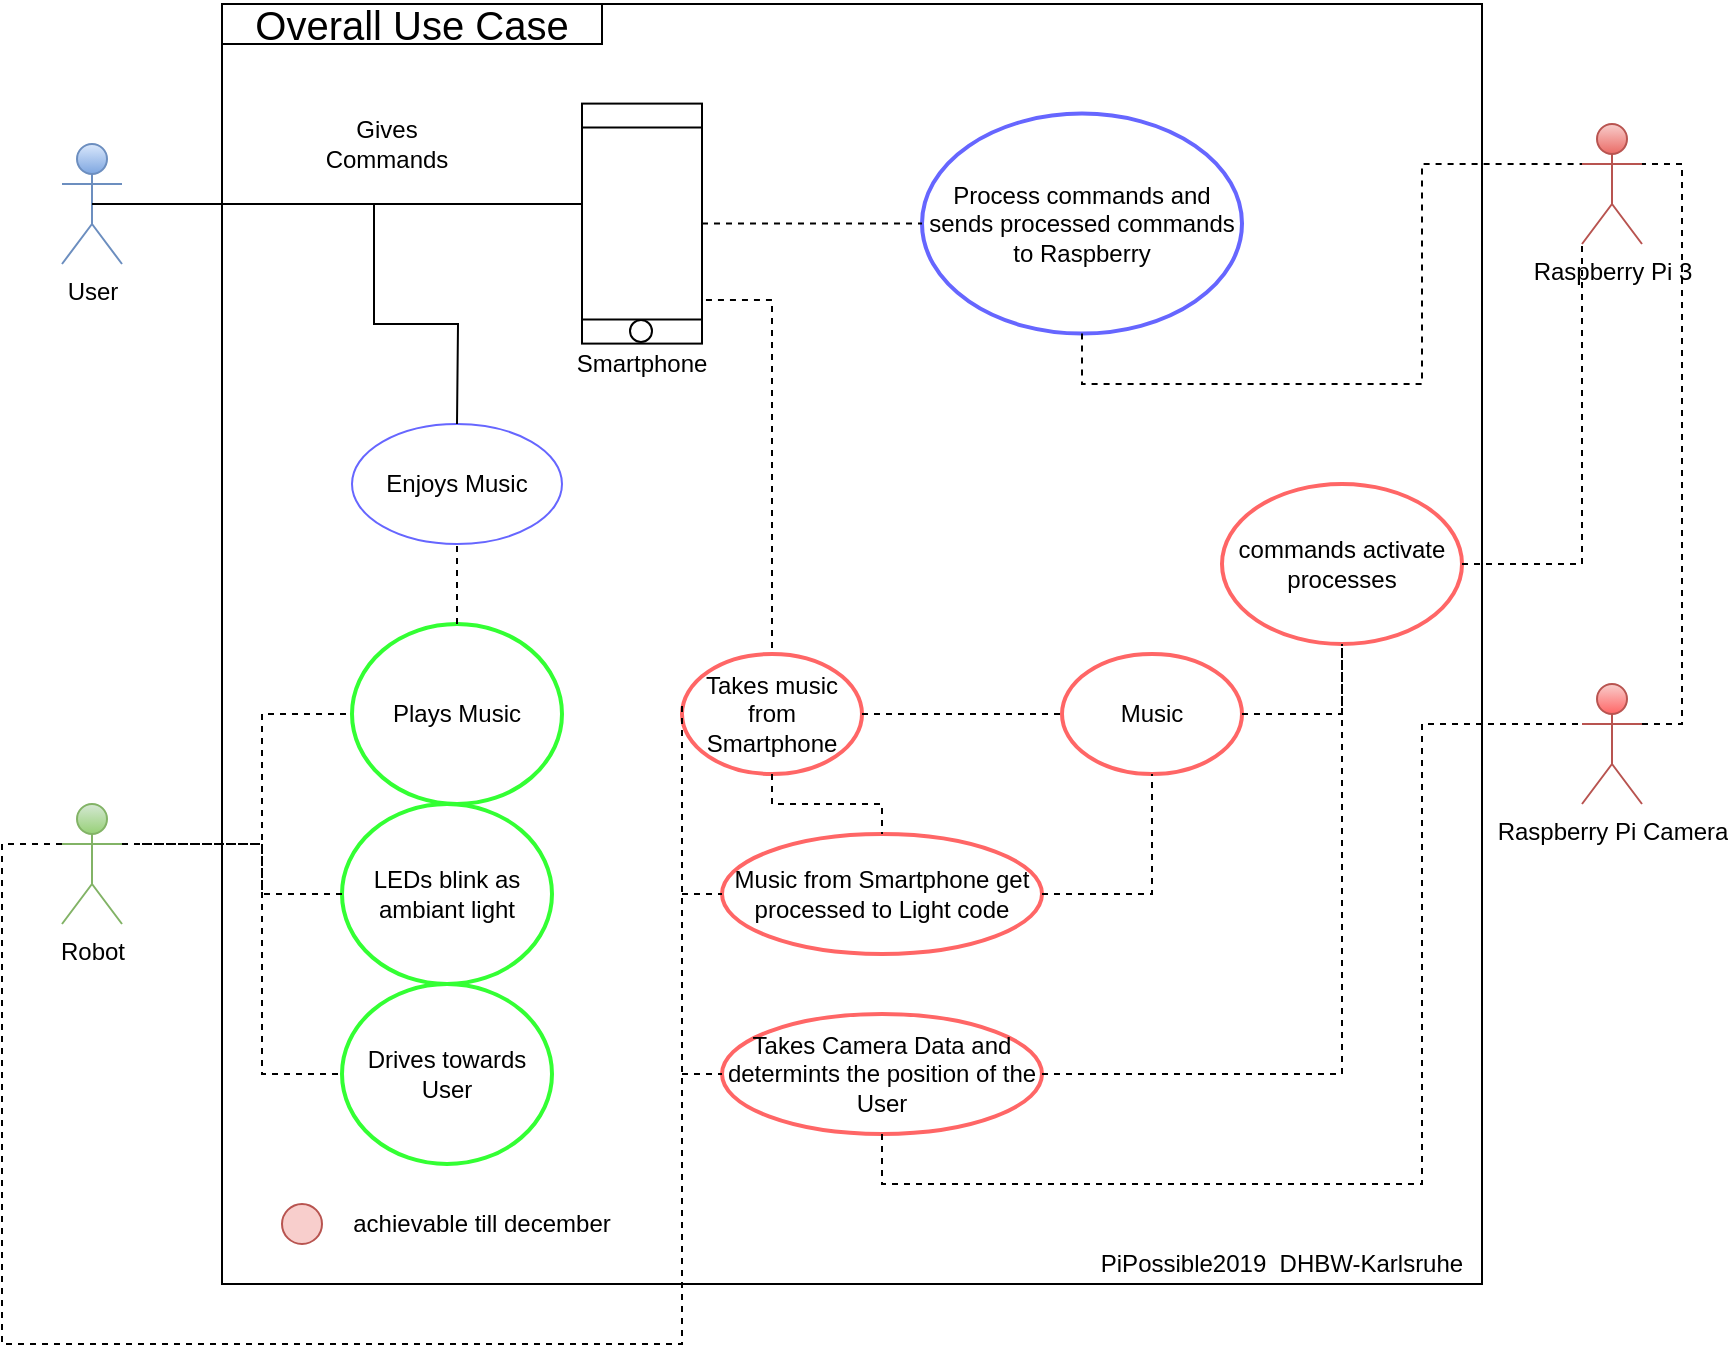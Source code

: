 <mxfile version="13.3.5" type="github">
  <diagram id="sEILYJX3dbO1V5t82YOn" name="Page-1">
    <mxGraphModel dx="2062" dy="1158" grid="1" gridSize="10" guides="1" tooltips="1" connect="1" arrows="1" fold="1" page="1" pageScale="1" pageWidth="827" pageHeight="1169" math="0" shadow="0">
      <root>
        <mxCell id="0" />
        <mxCell id="1" parent="0" />
        <mxCell id="4KHAkhtwJCvOGNMEtZGW-3" value="" style="rounded=0;whiteSpace=wrap;html=1;fontFamily=Helvetica;" parent="1" vertex="1">
          <mxGeometry x="120" y="40" width="630" height="640" as="geometry" />
        </mxCell>
        <mxCell id="4KHAkhtwJCvOGNMEtZGW-4" value="&lt;font style=&quot;font-size: 20px&quot;&gt;Overall Use Case&lt;/font&gt;" style="text;html=1;strokeColor=#000000;fillColor=none;align=center;verticalAlign=middle;whiteSpace=wrap;rounded=0;fontStyle=0;strokeWidth=1;" parent="1" vertex="1">
          <mxGeometry x="120" y="40" width="190" height="20" as="geometry" />
        </mxCell>
        <mxCell id="4KHAkhtwJCvOGNMEtZGW-5" value="PiPossible2019&amp;nbsp; DHBW-Karlsruhe" style="text;html=1;strokeColor=none;fillColor=none;align=center;verticalAlign=middle;whiteSpace=wrap;rounded=0;" parent="1" vertex="1">
          <mxGeometry x="550" y="660" width="200" height="20" as="geometry" />
        </mxCell>
        <object label="User&lt;br&gt;" id="4KHAkhtwJCvOGNMEtZGW-2">
          <mxCell style="shape=umlActor;verticalLabelPosition=bottom;labelBackgroundColor=#ffffff;verticalAlign=top;html=1;gradientColor=#7ea6e0;fillColor=#dae8fc;strokeColor=#6c8ebf;" parent="1" vertex="1">
            <mxGeometry x="40" y="110" width="30" height="60" as="geometry" />
          </mxCell>
        </object>
        <mxCell id="4KHAkhtwJCvOGNMEtZGW-9" value="" style="shape=process;whiteSpace=wrap;html=1;backgroundOutline=1;strokeWidth=1;fontFamily=Helvetica;direction=south;" parent="1" vertex="1">
          <mxGeometry x="300" y="89.8" width="60" height="120" as="geometry" />
        </mxCell>
        <mxCell id="4KHAkhtwJCvOGNMEtZGW-10" value="Smartphone" style="text;html=1;strokeColor=none;fillColor=none;align=center;verticalAlign=middle;whiteSpace=wrap;rounded=0;fontFamily=Helvetica;" parent="1" vertex="1">
          <mxGeometry x="310" y="210" width="40" height="20" as="geometry" />
        </mxCell>
        <mxCell id="4KHAkhtwJCvOGNMEtZGW-15" value="Gives Commands" style="text;html=1;strokeColor=none;fillColor=none;align=center;verticalAlign=middle;whiteSpace=wrap;rounded=0;fontFamily=Helvetica;rotation=0;" parent="1" vertex="1">
          <mxGeometry x="170" y="100" width="65" height="20" as="geometry" />
        </mxCell>
        <mxCell id="4KHAkhtwJCvOGNMEtZGW-18" value="Enjoys Music" style="ellipse;whiteSpace=wrap;html=1;strokeWidth=1;fontFamily=Helvetica;fillColor=#FFFFFF;strokeColor=#6666FF;" parent="1" vertex="1">
          <mxGeometry x="185" y="250" width="105" height="60" as="geometry" />
        </mxCell>
        <mxCell id="4KHAkhtwJCvOGNMEtZGW-20" value="Plays Music" style="ellipse;whiteSpace=wrap;html=1;strokeWidth=2;fontFamily=Helvetica;strokeColor=#33FF33;" parent="1" vertex="1">
          <mxGeometry x="185" y="350" width="105" height="90" as="geometry" />
        </mxCell>
        <mxCell id="4KHAkhtwJCvOGNMEtZGW-21" value="Robot" style="shape=umlActor;verticalLabelPosition=bottom;labelBackgroundColor=#ffffff;verticalAlign=top;html=1;outlineConnect=0;strokeColor=#82b366;strokeWidth=1;fontFamily=Helvetica;gradientColor=#97d077;fillColor=#d5e8d4;" parent="1" vertex="1">
          <mxGeometry x="40" y="440" width="30" height="60" as="geometry" />
        </mxCell>
        <mxCell id="4KHAkhtwJCvOGNMEtZGW-23" value="Drives towards User" style="ellipse;whiteSpace=wrap;html=1;strokeWidth=2;fontFamily=Helvetica;strokeColor=#33FF33;" parent="1" vertex="1">
          <mxGeometry x="180" y="530" width="105" height="90" as="geometry" />
        </mxCell>
        <mxCell id="4KHAkhtwJCvOGNMEtZGW-24" value="LEDs blink as ambiant light" style="ellipse;whiteSpace=wrap;html=1;strokeWidth=2;fontFamily=Helvetica;strokeColor=#33FF33;" parent="1" vertex="1">
          <mxGeometry x="180" y="440" width="105" height="90" as="geometry" />
        </mxCell>
        <mxCell id="4KHAkhtwJCvOGNMEtZGW-25" value="Process commands and sends processed commands to Raspberry" style="ellipse;whiteSpace=wrap;html=1;strokeWidth=2;fontFamily=Helvetica;strokeColor=#6666FF;" parent="1" vertex="1">
          <mxGeometry x="470" y="94.8" width="160" height="110" as="geometry" />
        </mxCell>
        <mxCell id="4KHAkhtwJCvOGNMEtZGW-26" value="Raspberry Pi 3&lt;br&gt;" style="shape=umlActor;verticalLabelPosition=bottom;labelBackgroundColor=#ffffff;verticalAlign=top;html=1;outlineConnect=0;strokeColor=#b85450;strokeWidth=1;fontFamily=Helvetica;gradientColor=#ea6b66;fillColor=#f8cecc;" parent="1" vertex="1">
          <mxGeometry x="800" y="100" width="30" height="60" as="geometry" />
        </mxCell>
        <mxCell id="4KHAkhtwJCvOGNMEtZGW-38" value="" style="ellipse;whiteSpace=wrap;html=1;aspect=fixed;strokeColor=#000000;strokeWidth=1;fontFamily=Helvetica;" parent="1" vertex="1">
          <mxGeometry x="324" y="198" width="11" height="11" as="geometry" />
        </mxCell>
        <mxCell id="56sXVx-GKUsqskNJvJ8G-1" value="" style="ellipse;whiteSpace=wrap;html=1;aspect=fixed;fillColor=#f8cecc;strokeColor=#b85450;" parent="1" vertex="1">
          <mxGeometry x="150" y="640" width="20" height="20" as="geometry" />
        </mxCell>
        <mxCell id="56sXVx-GKUsqskNJvJ8G-2" value="achievable till december" style="text;html=1;strokeColor=none;fillColor=none;align=center;verticalAlign=middle;whiteSpace=wrap;rounded=0;" parent="1" vertex="1">
          <mxGeometry x="180" y="640" width="140" height="20" as="geometry" />
        </mxCell>
        <mxCell id="wskfxbOn4kLV55rmMFei-5" value="Music" style="ellipse;whiteSpace=wrap;html=1;strokeWidth=2;strokeColor=#FF6666;" parent="1" vertex="1">
          <mxGeometry x="540" y="365" width="90" height="60" as="geometry" />
        </mxCell>
        <mxCell id="wskfxbOn4kLV55rmMFei-6" value="Takes Camera Data and determints the position of the User" style="ellipse;whiteSpace=wrap;html=1;strokeColor=#FF6666;strokeWidth=2;" parent="1" vertex="1">
          <mxGeometry x="370" y="545" width="160" height="60" as="geometry" />
        </mxCell>
        <mxCell id="wskfxbOn4kLV55rmMFei-7" value="Music from Smartphone get processed to Light code" style="ellipse;whiteSpace=wrap;html=1;strokeWidth=2;strokeColor=#FF6666;" parent="1" vertex="1">
          <mxGeometry x="370" y="455" width="160" height="60" as="geometry" />
        </mxCell>
        <mxCell id="wskfxbOn4kLV55rmMFei-14" value="commands activate processes" style="ellipse;whiteSpace=wrap;html=1;strokeColor=#FF6666;strokeWidth=2;" parent="1" vertex="1">
          <mxGeometry x="620" y="280" width="120" height="80" as="geometry" />
        </mxCell>
        <mxCell id="wskfxbOn4kLV55rmMFei-18" value="Takes music from Smartphone" style="ellipse;whiteSpace=wrap;html=1;strokeColor=#FF6666;strokeWidth=2;" parent="1" vertex="1">
          <mxGeometry x="350" y="365" width="90" height="60" as="geometry" />
        </mxCell>
        <mxCell id="wskfxbOn4kLV55rmMFei-25" value="Raspberry Pi Camera" style="shape=umlActor;verticalLabelPosition=bottom;labelBackgroundColor=#ffffff;verticalAlign=top;html=1;outlineConnect=0;fillColor=#F8CECC;strokeColor=#b85450;gradientColor=#FF6666;" parent="1" vertex="1">
          <mxGeometry x="800" y="380" width="30" height="60" as="geometry" />
        </mxCell>
        <mxCell id="0_E3Pbt_5EPulBHvC1GJ-1" value="" style="endArrow=none;html=1;exitX=0.5;exitY=0.5;exitDx=0;exitDy=0;exitPerimeter=0;" edge="1" parent="1" source="4KHAkhtwJCvOGNMEtZGW-2">
          <mxGeometry width="50" height="50" relative="1" as="geometry">
            <mxPoint x="250" y="150" as="sourcePoint" />
            <mxPoint x="300" y="140" as="targetPoint" />
          </mxGeometry>
        </mxCell>
        <mxCell id="0_E3Pbt_5EPulBHvC1GJ-3" value="" style="endArrow=none;html=1;exitX=0.5;exitY=0.5;exitDx=0;exitDy=0;exitPerimeter=0;entryX=0.5;entryY=0;entryDx=0;entryDy=0;rounded=0;" edge="1" parent="1" source="4KHAkhtwJCvOGNMEtZGW-2" target="4KHAkhtwJCvOGNMEtZGW-18">
          <mxGeometry width="50" height="50" relative="1" as="geometry">
            <mxPoint x="250" y="150" as="sourcePoint" />
            <mxPoint x="290" y="100" as="targetPoint" />
            <Array as="points">
              <mxPoint x="196" y="140" />
              <mxPoint x="196" y="200" />
              <mxPoint x="238" y="200" />
            </Array>
          </mxGeometry>
        </mxCell>
        <mxCell id="0_E3Pbt_5EPulBHvC1GJ-4" value="" style="endArrow=none;dashed=1;html=1;entryX=0;entryY=0.5;entryDx=0;entryDy=0;rounded=0;" edge="1" parent="1" target="4KHAkhtwJCvOGNMEtZGW-23">
          <mxGeometry width="50" height="50" relative="1" as="geometry">
            <mxPoint x="80" y="460" as="sourcePoint" />
            <mxPoint x="170" y="545" as="targetPoint" />
            <Array as="points">
              <mxPoint x="140" y="460" />
              <mxPoint x="140" y="575" />
            </Array>
          </mxGeometry>
        </mxCell>
        <mxCell id="0_E3Pbt_5EPulBHvC1GJ-5" value="" style="endArrow=none;dashed=1;html=1;entryX=0;entryY=0.5;entryDx=0;entryDy=0;rounded=0;" edge="1" parent="1" target="4KHAkhtwJCvOGNMEtZGW-24">
          <mxGeometry width="50" height="50" relative="1" as="geometry">
            <mxPoint x="70" y="460" as="sourcePoint" />
            <mxPoint x="160" y="480" as="targetPoint" />
            <Array as="points">
              <mxPoint x="140" y="460" />
              <mxPoint x="140" y="485" />
            </Array>
          </mxGeometry>
        </mxCell>
        <mxCell id="0_E3Pbt_5EPulBHvC1GJ-6" value="" style="endArrow=none;dashed=1;html=1;entryX=0;entryY=0.5;entryDx=0;entryDy=0;exitX=1;exitY=0.333;exitDx=0;exitDy=0;exitPerimeter=0;rounded=0;" edge="1" parent="1" source="4KHAkhtwJCvOGNMEtZGW-21" target="4KHAkhtwJCvOGNMEtZGW-20">
          <mxGeometry width="50" height="50" relative="1" as="geometry">
            <mxPoint x="120" y="450" as="sourcePoint" />
            <mxPoint x="170" y="400" as="targetPoint" />
            <Array as="points">
              <mxPoint x="140" y="460" />
              <mxPoint x="140" y="395" />
            </Array>
          </mxGeometry>
        </mxCell>
        <mxCell id="0_E3Pbt_5EPulBHvC1GJ-7" value="" style="endArrow=none;dashed=1;html=1;rounded=0;exitX=0;exitY=0.333;exitDx=0;exitDy=0;exitPerimeter=0;" edge="1" parent="1" source="4KHAkhtwJCvOGNMEtZGW-21">
          <mxGeometry width="50" height="50" relative="1" as="geometry">
            <mxPoint x="40" y="470" as="sourcePoint" />
            <mxPoint x="350" y="390" as="targetPoint" />
            <Array as="points">
              <mxPoint x="10" y="460" />
              <mxPoint x="10" y="710" />
              <mxPoint x="350" y="710" />
            </Array>
          </mxGeometry>
        </mxCell>
        <mxCell id="0_E3Pbt_5EPulBHvC1GJ-8" value="" style="endArrow=none;dashed=1;html=1;entryX=0.5;entryY=1;entryDx=0;entryDy=0;exitX=0.5;exitY=0;exitDx=0;exitDy=0;" edge="1" parent="1" source="4KHAkhtwJCvOGNMEtZGW-20" target="4KHAkhtwJCvOGNMEtZGW-18">
          <mxGeometry width="50" height="50" relative="1" as="geometry">
            <mxPoint x="285" y="350" as="sourcePoint" />
            <mxPoint x="335" y="300" as="targetPoint" />
            <Array as="points" />
          </mxGeometry>
        </mxCell>
        <mxCell id="0_E3Pbt_5EPulBHvC1GJ-9" value="" style="endArrow=none;dashed=1;html=1;entryX=0;entryY=0.5;entryDx=0;entryDy=0;" edge="1" parent="1" source="4KHAkhtwJCvOGNMEtZGW-9" target="4KHAkhtwJCvOGNMEtZGW-25">
          <mxGeometry width="50" height="50" relative="1" as="geometry">
            <mxPoint x="380" y="165" as="sourcePoint" />
            <mxPoint x="430" y="115" as="targetPoint" />
          </mxGeometry>
        </mxCell>
        <mxCell id="0_E3Pbt_5EPulBHvC1GJ-10" value="" style="endArrow=none;dashed=1;html=1;entryX=0.5;entryY=0;entryDx=0;entryDy=0;exitX=0.818;exitY=-0.033;exitDx=0;exitDy=0;exitPerimeter=0;rounded=0;" edge="1" parent="1" source="4KHAkhtwJCvOGNMEtZGW-9" target="wskfxbOn4kLV55rmMFei-18">
          <mxGeometry width="50" height="50" relative="1" as="geometry">
            <mxPoint x="520" y="310" as="sourcePoint" />
            <mxPoint x="570" y="260" as="targetPoint" />
            <Array as="points">
              <mxPoint x="395" y="188" />
            </Array>
          </mxGeometry>
        </mxCell>
        <mxCell id="0_E3Pbt_5EPulBHvC1GJ-11" value="" style="endArrow=none;dashed=1;html=1;entryX=0;entryY=0.5;entryDx=0;entryDy=0;" edge="1" parent="1" target="wskfxbOn4kLV55rmMFei-7">
          <mxGeometry width="50" height="50" relative="1" as="geometry">
            <mxPoint x="350" y="485" as="sourcePoint" />
            <mxPoint x="350" y="470" as="targetPoint" />
          </mxGeometry>
        </mxCell>
        <mxCell id="0_E3Pbt_5EPulBHvC1GJ-12" value="" style="endArrow=none;dashed=1;html=1;entryX=0;entryY=0.5;entryDx=0;entryDy=0;" edge="1" parent="1" target="wskfxbOn4kLV55rmMFei-6">
          <mxGeometry width="50" height="50" relative="1" as="geometry">
            <mxPoint x="350" y="575" as="sourcePoint" />
            <mxPoint x="570" y="260" as="targetPoint" />
          </mxGeometry>
        </mxCell>
        <mxCell id="0_E3Pbt_5EPulBHvC1GJ-13" value="" style="endArrow=none;dashed=1;html=1;exitX=0.5;exitY=1;exitDx=0;exitDy=0;entryX=0.5;entryY=0;entryDx=0;entryDy=0;rounded=0;" edge="1" parent="1" source="wskfxbOn4kLV55rmMFei-18" target="wskfxbOn4kLV55rmMFei-7">
          <mxGeometry width="50" height="50" relative="1" as="geometry">
            <mxPoint x="520" y="310" as="sourcePoint" />
            <mxPoint x="570" y="260" as="targetPoint" />
            <Array as="points">
              <mxPoint x="395" y="440" />
              <mxPoint x="450" y="440" />
            </Array>
          </mxGeometry>
        </mxCell>
        <mxCell id="0_E3Pbt_5EPulBHvC1GJ-14" value="" style="endArrow=none;dashed=1;html=1;exitX=1;exitY=0.5;exitDx=0;exitDy=0;entryX=0;entryY=0.5;entryDx=0;entryDy=0;" edge="1" parent="1" source="wskfxbOn4kLV55rmMFei-18" target="wskfxbOn4kLV55rmMFei-5">
          <mxGeometry width="50" height="50" relative="1" as="geometry">
            <mxPoint x="520" y="310" as="sourcePoint" />
            <mxPoint x="570" y="260" as="targetPoint" />
          </mxGeometry>
        </mxCell>
        <mxCell id="0_E3Pbt_5EPulBHvC1GJ-16" value="" style="endArrow=none;dashed=1;html=1;entryX=0.5;entryY=1;entryDx=0;entryDy=0;exitX=1;exitY=0.5;exitDx=0;exitDy=0;rounded=0;" edge="1" parent="1" source="wskfxbOn4kLV55rmMFei-5" target="wskfxbOn4kLV55rmMFei-14">
          <mxGeometry width="50" height="50" relative="1" as="geometry">
            <mxPoint x="520" y="310" as="sourcePoint" />
            <mxPoint x="570" y="260" as="targetPoint" />
            <Array as="points">
              <mxPoint x="680" y="395" />
            </Array>
          </mxGeometry>
        </mxCell>
        <mxCell id="0_E3Pbt_5EPulBHvC1GJ-17" value="" style="endArrow=none;dashed=1;html=1;entryX=0.5;entryY=1;entryDx=0;entryDy=0;exitX=1;exitY=0.5;exitDx=0;exitDy=0;rounded=0;" edge="1" parent="1" source="wskfxbOn4kLV55rmMFei-6" target="wskfxbOn4kLV55rmMFei-14">
          <mxGeometry width="50" height="50" relative="1" as="geometry">
            <mxPoint x="520" y="310" as="sourcePoint" />
            <mxPoint x="570" y="260" as="targetPoint" />
            <Array as="points">
              <mxPoint x="680" y="575" />
            </Array>
          </mxGeometry>
        </mxCell>
        <mxCell id="0_E3Pbt_5EPulBHvC1GJ-18" value="" style="endArrow=none;dashed=1;html=1;exitX=0.5;exitY=1;exitDx=0;exitDy=0;entryX=0;entryY=0.333;entryDx=0;entryDy=0;entryPerimeter=0;rounded=0;" edge="1" parent="1" source="wskfxbOn4kLV55rmMFei-6" target="wskfxbOn4kLV55rmMFei-25">
          <mxGeometry width="50" height="50" relative="1" as="geometry">
            <mxPoint x="630" y="650" as="sourcePoint" />
            <mxPoint x="680" y="600" as="targetPoint" />
            <Array as="points">
              <mxPoint x="450" y="630" />
              <mxPoint x="720" y="630" />
              <mxPoint x="720" y="400" />
            </Array>
          </mxGeometry>
        </mxCell>
        <mxCell id="0_E3Pbt_5EPulBHvC1GJ-19" value="" style="endArrow=none;dashed=1;html=1;entryX=1;entryY=0.333;entryDx=0;entryDy=0;entryPerimeter=0;exitX=1;exitY=0.333;exitDx=0;exitDy=0;exitPerimeter=0;rounded=0;" edge="1" parent="1" source="wskfxbOn4kLV55rmMFei-25" target="4KHAkhtwJCvOGNMEtZGW-26">
          <mxGeometry width="50" height="50" relative="1" as="geometry">
            <mxPoint x="930" y="260" as="sourcePoint" />
            <mxPoint x="980" y="210" as="targetPoint" />
            <Array as="points">
              <mxPoint x="850" y="400" />
              <mxPoint x="850" y="120" />
            </Array>
          </mxGeometry>
        </mxCell>
        <mxCell id="0_E3Pbt_5EPulBHvC1GJ-20" value="" style="endArrow=none;dashed=1;html=1;exitX=0.5;exitY=1;exitDx=0;exitDy=0;entryX=0;entryY=0.333;entryDx=0;entryDy=0;entryPerimeter=0;rounded=0;" edge="1" parent="1" source="4KHAkhtwJCvOGNMEtZGW-25" target="4KHAkhtwJCvOGNMEtZGW-26">
          <mxGeometry width="50" height="50" relative="1" as="geometry">
            <mxPoint x="520" y="310" as="sourcePoint" />
            <mxPoint x="570" y="260" as="targetPoint" />
            <Array as="points">
              <mxPoint x="550" y="230" />
              <mxPoint x="720" y="230" />
              <mxPoint x="720" y="120" />
            </Array>
          </mxGeometry>
        </mxCell>
        <mxCell id="0_E3Pbt_5EPulBHvC1GJ-21" value="" style="endArrow=none;dashed=1;html=1;entryX=0;entryY=1;entryDx=0;entryDy=0;entryPerimeter=0;exitX=1;exitY=0.5;exitDx=0;exitDy=0;rounded=0;" edge="1" parent="1" source="wskfxbOn4kLV55rmMFei-14" target="4KHAkhtwJCvOGNMEtZGW-26">
          <mxGeometry width="50" height="50" relative="1" as="geometry">
            <mxPoint x="520" y="310" as="sourcePoint" />
            <mxPoint x="570" y="260" as="targetPoint" />
            <Array as="points">
              <mxPoint x="800" y="320" />
            </Array>
          </mxGeometry>
        </mxCell>
        <mxCell id="0_E3Pbt_5EPulBHvC1GJ-22" value="" style="endArrow=none;dashed=1;html=1;entryX=0.5;entryY=1;entryDx=0;entryDy=0;exitX=1;exitY=0.5;exitDx=0;exitDy=0;rounded=0;" edge="1" parent="1" source="wskfxbOn4kLV55rmMFei-7" target="wskfxbOn4kLV55rmMFei-5">
          <mxGeometry width="50" height="50" relative="1" as="geometry">
            <mxPoint x="540" y="490" as="sourcePoint" />
            <mxPoint x="590" y="440" as="targetPoint" />
            <Array as="points">
              <mxPoint x="585" y="485" />
            </Array>
          </mxGeometry>
        </mxCell>
      </root>
    </mxGraphModel>
  </diagram>
</mxfile>
